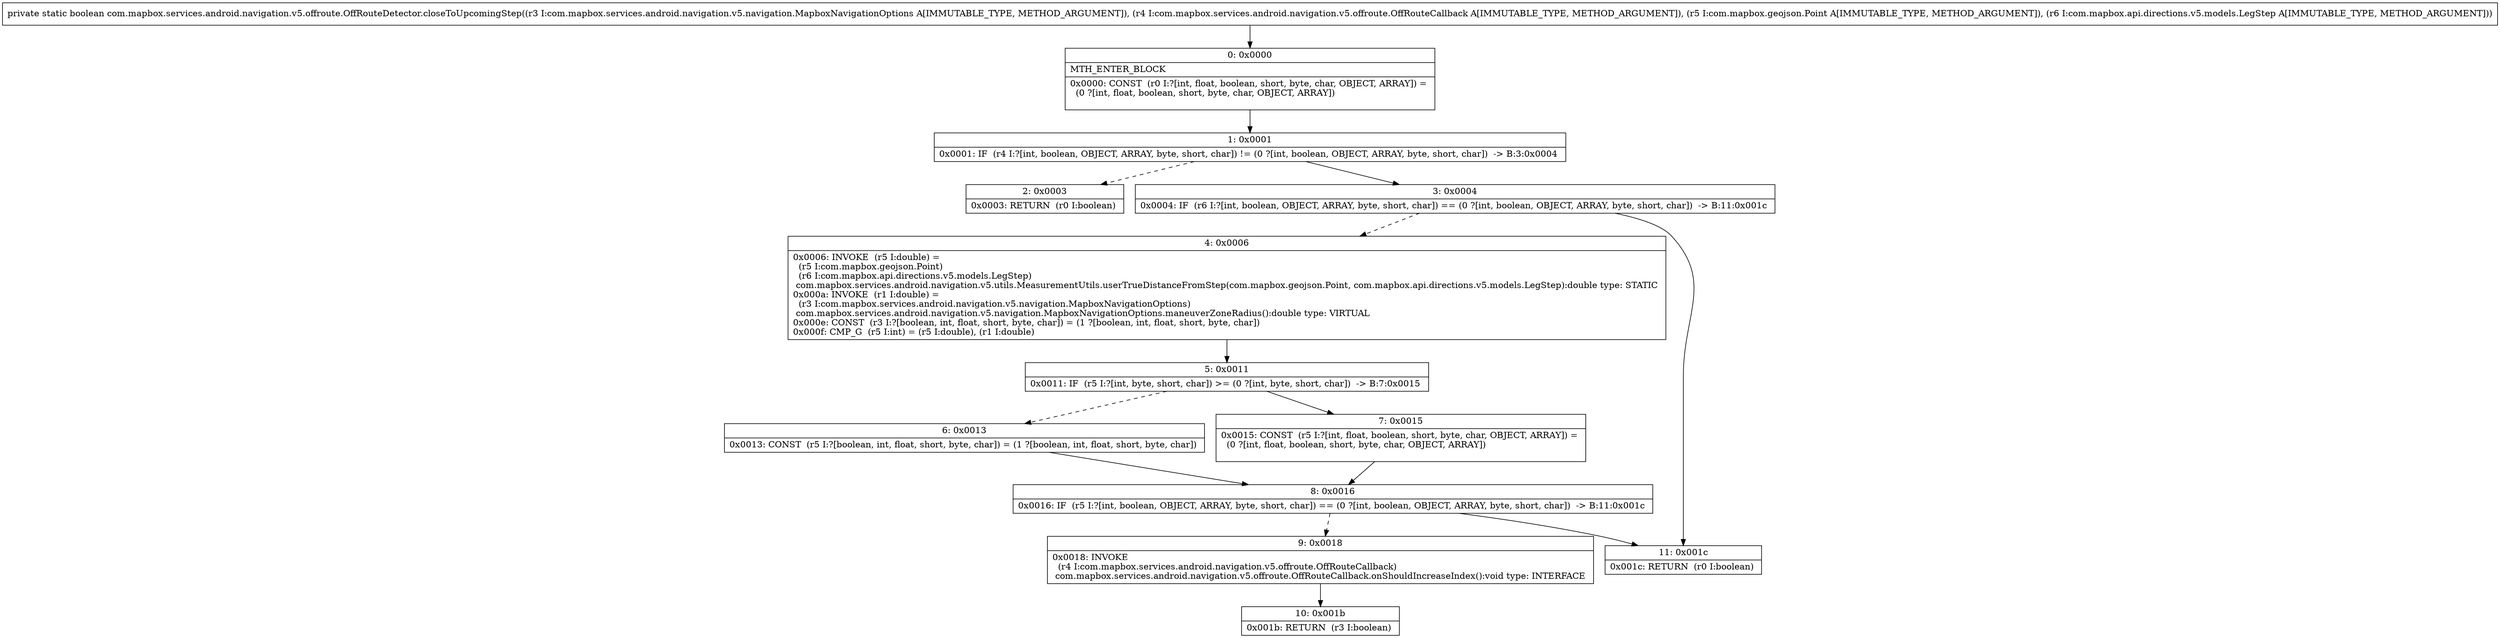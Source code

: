 digraph "CFG forcom.mapbox.services.android.navigation.v5.offroute.OffRouteDetector.closeToUpcomingStep(Lcom\/mapbox\/services\/android\/navigation\/v5\/navigation\/MapboxNavigationOptions;Lcom\/mapbox\/services\/android\/navigation\/v5\/offroute\/OffRouteCallback;Lcom\/mapbox\/geojson\/Point;Lcom\/mapbox\/api\/directions\/v5\/models\/LegStep;)Z" {
Node_0 [shape=record,label="{0\:\ 0x0000|MTH_ENTER_BLOCK\l|0x0000: CONST  (r0 I:?[int, float, boolean, short, byte, char, OBJECT, ARRAY]) = \l  (0 ?[int, float, boolean, short, byte, char, OBJECT, ARRAY])\l \l}"];
Node_1 [shape=record,label="{1\:\ 0x0001|0x0001: IF  (r4 I:?[int, boolean, OBJECT, ARRAY, byte, short, char]) != (0 ?[int, boolean, OBJECT, ARRAY, byte, short, char])  \-\> B:3:0x0004 \l}"];
Node_2 [shape=record,label="{2\:\ 0x0003|0x0003: RETURN  (r0 I:boolean) \l}"];
Node_3 [shape=record,label="{3\:\ 0x0004|0x0004: IF  (r6 I:?[int, boolean, OBJECT, ARRAY, byte, short, char]) == (0 ?[int, boolean, OBJECT, ARRAY, byte, short, char])  \-\> B:11:0x001c \l}"];
Node_4 [shape=record,label="{4\:\ 0x0006|0x0006: INVOKE  (r5 I:double) = \l  (r5 I:com.mapbox.geojson.Point)\l  (r6 I:com.mapbox.api.directions.v5.models.LegStep)\l com.mapbox.services.android.navigation.v5.utils.MeasurementUtils.userTrueDistanceFromStep(com.mapbox.geojson.Point, com.mapbox.api.directions.v5.models.LegStep):double type: STATIC \l0x000a: INVOKE  (r1 I:double) = \l  (r3 I:com.mapbox.services.android.navigation.v5.navigation.MapboxNavigationOptions)\l com.mapbox.services.android.navigation.v5.navigation.MapboxNavigationOptions.maneuverZoneRadius():double type: VIRTUAL \l0x000e: CONST  (r3 I:?[boolean, int, float, short, byte, char]) = (1 ?[boolean, int, float, short, byte, char]) \l0x000f: CMP_G  (r5 I:int) = (r5 I:double), (r1 I:double) \l}"];
Node_5 [shape=record,label="{5\:\ 0x0011|0x0011: IF  (r5 I:?[int, byte, short, char]) \>= (0 ?[int, byte, short, char])  \-\> B:7:0x0015 \l}"];
Node_6 [shape=record,label="{6\:\ 0x0013|0x0013: CONST  (r5 I:?[boolean, int, float, short, byte, char]) = (1 ?[boolean, int, float, short, byte, char]) \l}"];
Node_7 [shape=record,label="{7\:\ 0x0015|0x0015: CONST  (r5 I:?[int, float, boolean, short, byte, char, OBJECT, ARRAY]) = \l  (0 ?[int, float, boolean, short, byte, char, OBJECT, ARRAY])\l \l}"];
Node_8 [shape=record,label="{8\:\ 0x0016|0x0016: IF  (r5 I:?[int, boolean, OBJECT, ARRAY, byte, short, char]) == (0 ?[int, boolean, OBJECT, ARRAY, byte, short, char])  \-\> B:11:0x001c \l}"];
Node_9 [shape=record,label="{9\:\ 0x0018|0x0018: INVOKE  \l  (r4 I:com.mapbox.services.android.navigation.v5.offroute.OffRouteCallback)\l com.mapbox.services.android.navigation.v5.offroute.OffRouteCallback.onShouldIncreaseIndex():void type: INTERFACE \l}"];
Node_10 [shape=record,label="{10\:\ 0x001b|0x001b: RETURN  (r3 I:boolean) \l}"];
Node_11 [shape=record,label="{11\:\ 0x001c|0x001c: RETURN  (r0 I:boolean) \l}"];
MethodNode[shape=record,label="{private static boolean com.mapbox.services.android.navigation.v5.offroute.OffRouteDetector.closeToUpcomingStep((r3 I:com.mapbox.services.android.navigation.v5.navigation.MapboxNavigationOptions A[IMMUTABLE_TYPE, METHOD_ARGUMENT]), (r4 I:com.mapbox.services.android.navigation.v5.offroute.OffRouteCallback A[IMMUTABLE_TYPE, METHOD_ARGUMENT]), (r5 I:com.mapbox.geojson.Point A[IMMUTABLE_TYPE, METHOD_ARGUMENT]), (r6 I:com.mapbox.api.directions.v5.models.LegStep A[IMMUTABLE_TYPE, METHOD_ARGUMENT])) }"];
MethodNode -> Node_0;
Node_0 -> Node_1;
Node_1 -> Node_2[style=dashed];
Node_1 -> Node_3;
Node_3 -> Node_4[style=dashed];
Node_3 -> Node_11;
Node_4 -> Node_5;
Node_5 -> Node_6[style=dashed];
Node_5 -> Node_7;
Node_6 -> Node_8;
Node_7 -> Node_8;
Node_8 -> Node_9[style=dashed];
Node_8 -> Node_11;
Node_9 -> Node_10;
}

